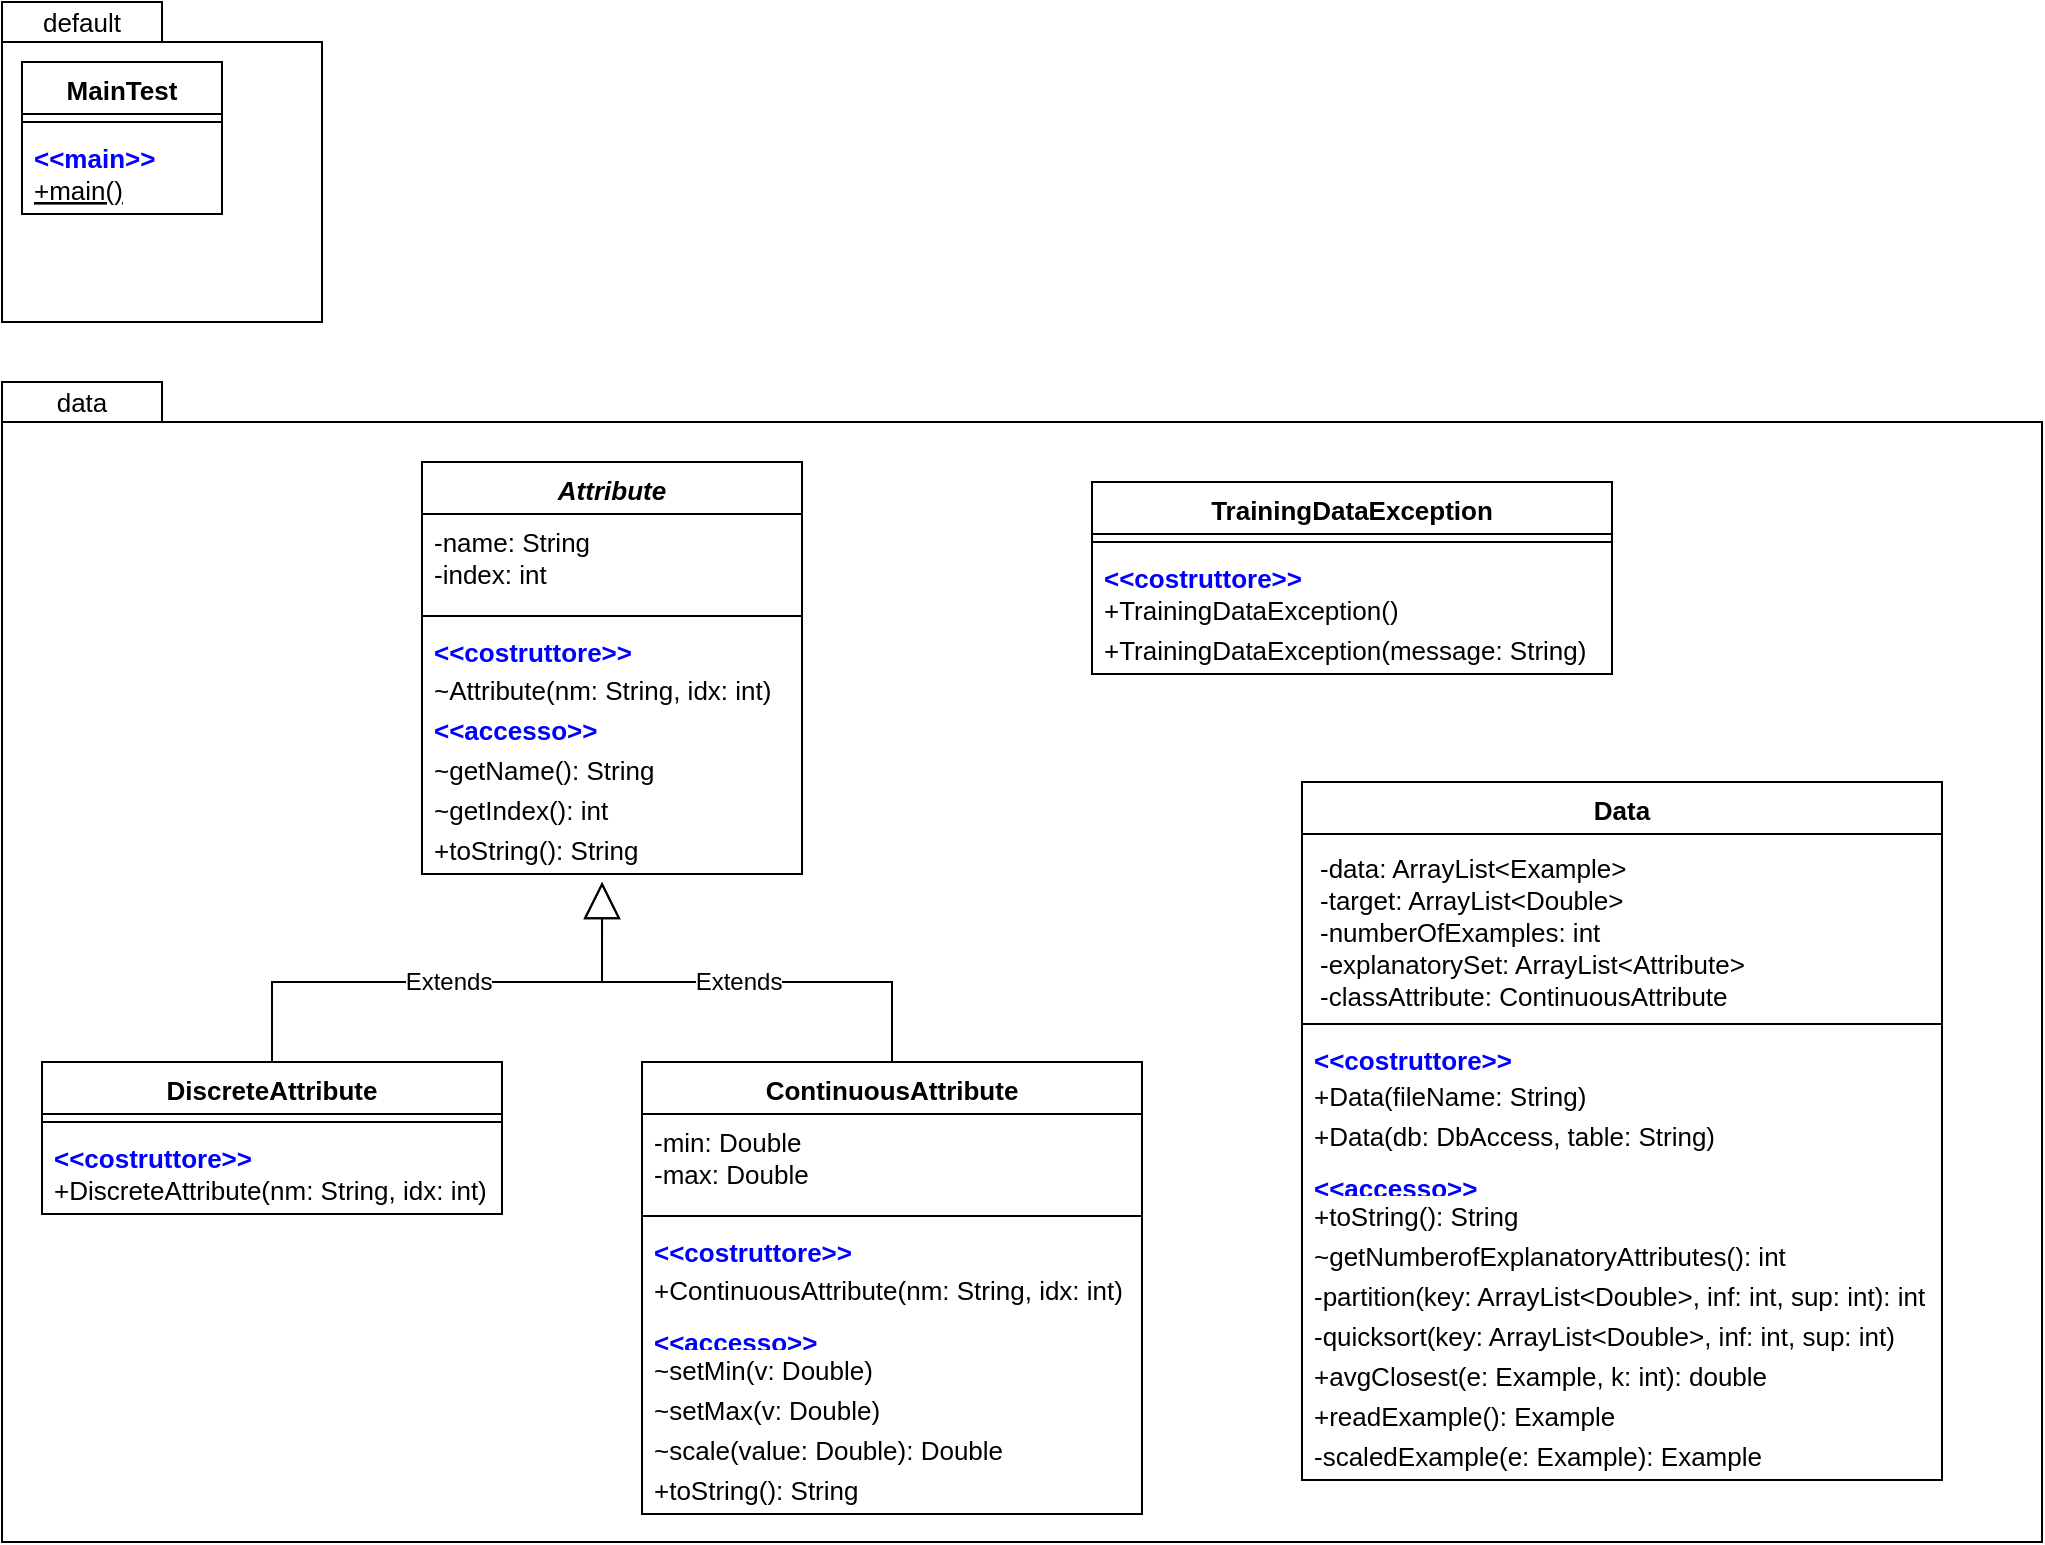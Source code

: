 <mxfile compressed="true" version="18.1.3" type="device" pages="4"><diagram id="C5RBs43oDa-KdzZeNtuy" name="Page-1"><mxGraphModel dx="1038" dy="641" grid="1" gridSize="10" guides="1" tooltips="1" connect="1" arrows="1" fold="1" page="1" pageScale="1" pageWidth="1169" pageHeight="827" math="0" shadow="0"><root><mxCell id="WIyWlLk6GJQsqaUBKTNV-0"/><mxCell id="WIyWlLk6GJQsqaUBKTNV-1" parent="WIyWlLk6GJQsqaUBKTNV-0"/><mxCell id="wZMRQJSDxw2p1y_nmYEe-0" value="" style="shape=folder;fontStyle=1;spacingTop=10;tabWidth=80;tabHeight=20;tabPosition=left;html=1;" parent="WIyWlLk6GJQsqaUBKTNV-1" vertex="1"><mxGeometry x="40" y="40" width="160" height="160" as="geometry"/></mxCell><mxCell id="wZMRQJSDxw2p1y_nmYEe-1" value="&lt;font style=&quot;font-size: 13px;&quot;&gt;default&lt;/font&gt;" style="text;html=1;strokeColor=none;fillColor=none;align=center;verticalAlign=middle;whiteSpace=wrap;rounded=0;" parent="WIyWlLk6GJQsqaUBKTNV-1" vertex="1"><mxGeometry x="50" y="40" width="60" height="20" as="geometry"/></mxCell><mxCell id="wZMRQJSDxw2p1y_nmYEe-6" value="" style="shape=folder;fontStyle=1;spacingTop=10;tabWidth=80;tabHeight=20;tabPosition=left;html=1;fontFamily=Helvetica;fontSize=13;" parent="WIyWlLk6GJQsqaUBKTNV-1" vertex="1"><mxGeometry x="40" y="230" width="1020" height="580" as="geometry"/></mxCell><mxCell id="wZMRQJSDxw2p1y_nmYEe-7" value="data" style="text;html=1;strokeColor=none;fillColor=none;align=center;verticalAlign=middle;whiteSpace=wrap;rounded=0;fontFamily=Helvetica;fontSize=13;" parent="WIyWlLk6GJQsqaUBKTNV-1" vertex="1"><mxGeometry x="50" y="230" width="60" height="20" as="geometry"/></mxCell><mxCell id="wZMRQJSDxw2p1y_nmYEe-13" value="MainTest" style="swimlane;fontStyle=1;align=center;verticalAlign=top;childLayout=stackLayout;horizontal=1;startSize=26;horizontalStack=0;resizeParent=1;resizeParentMax=0;resizeLast=0;collapsible=1;marginBottom=0;fontFamily=Helvetica;fontSize=13;fontColor=#000000;" parent="WIyWlLk6GJQsqaUBKTNV-1" vertex="1"><mxGeometry x="50" y="70" width="100" height="76" as="geometry"/></mxCell><mxCell id="wZMRQJSDxw2p1y_nmYEe-15" value="" style="line;strokeWidth=1;fillColor=none;align=left;verticalAlign=middle;spacingTop=-1;spacingLeft=3;spacingRight=3;rotatable=0;labelPosition=right;points=[];portConstraint=eastwest;fontFamily=Helvetica;fontSize=13;fontColor=#0000FF;" parent="wZMRQJSDxw2p1y_nmYEe-13" vertex="1"><mxGeometry y="26" width="100" height="8" as="geometry"/></mxCell><mxCell id="wZMRQJSDxw2p1y_nmYEe-16" value="&lt;&lt;main&gt;&gt;" style="text;strokeColor=none;fillColor=none;align=left;verticalAlign=top;spacingLeft=4;spacingRight=4;overflow=hidden;rotatable=0;points=[[0,0.5],[1,0.5]];portConstraint=eastwest;fontFamily=Helvetica;fontSize=13;fontColor=#0000FF;fontStyle=1" parent="wZMRQJSDxw2p1y_nmYEe-13" vertex="1"><mxGeometry y="34" width="100" height="16" as="geometry"/></mxCell><mxCell id="wZMRQJSDxw2p1y_nmYEe-17" value="+main()" style="text;strokeColor=none;fillColor=none;align=left;verticalAlign=top;spacingLeft=4;spacingRight=4;overflow=hidden;rotatable=0;points=[[0,0.5],[1,0.5]];portConstraint=eastwest;fontFamily=Helvetica;fontSize=13;fontColor=#000000;fontStyle=4" parent="wZMRQJSDxw2p1y_nmYEe-13" vertex="1"><mxGeometry y="50" width="100" height="26" as="geometry"/></mxCell><mxCell id="wZMRQJSDxw2p1y_nmYEe-24" value="Attribute" style="swimlane;fontStyle=3;align=center;verticalAlign=top;childLayout=stackLayout;horizontal=1;startSize=26;horizontalStack=0;resizeParent=1;resizeParentMax=0;resizeLast=0;collapsible=1;marginBottom=0;fontFamily=Helvetica;fontSize=13;fontColor=#000000;" parent="WIyWlLk6GJQsqaUBKTNV-1" vertex="1"><mxGeometry x="250" y="270" width="190" height="206" as="geometry"/></mxCell><mxCell id="wZMRQJSDxw2p1y_nmYEe-25" value="-name: String&#10;-index: int" style="text;strokeColor=none;fillColor=none;align=left;verticalAlign=top;spacingLeft=4;spacingRight=4;overflow=hidden;rotatable=0;points=[[0,0.5],[1,0.5]];portConstraint=eastwest;fontFamily=Helvetica;fontSize=13;fontColor=#000000;" parent="wZMRQJSDxw2p1y_nmYEe-24" vertex="1"><mxGeometry y="26" width="190" height="47" as="geometry"/></mxCell><mxCell id="wZMRQJSDxw2p1y_nmYEe-26" value="" style="line;strokeWidth=1;fillColor=none;align=left;verticalAlign=middle;spacingTop=-1;spacingLeft=3;spacingRight=3;rotatable=0;labelPosition=right;points=[];portConstraint=eastwest;fontFamily=Helvetica;fontSize=13;fontColor=#000000;" parent="wZMRQJSDxw2p1y_nmYEe-24" vertex="1"><mxGeometry y="73" width="190" height="8" as="geometry"/></mxCell><mxCell id="wZMRQJSDxw2p1y_nmYEe-27" value="&lt;&lt;costruttore&gt;&gt;" style="text;strokeColor=none;fillColor=none;align=left;verticalAlign=top;spacingLeft=4;spacingRight=4;overflow=hidden;rotatable=0;points=[[0,0.5],[1,0.5]];portConstraint=eastwest;fontFamily=Helvetica;fontSize=13;fontColor=#0000FF;labelBackgroundColor=none;fontStyle=1" parent="wZMRQJSDxw2p1y_nmYEe-24" vertex="1"><mxGeometry y="81" width="190" height="19" as="geometry"/></mxCell><mxCell id="wZMRQJSDxw2p1y_nmYEe-28" value="~Attribute(nm: String, idx: int)" style="text;strokeColor=none;fillColor=none;align=left;verticalAlign=top;spacingLeft=4;spacingRight=4;overflow=hidden;rotatable=0;points=[[0,0.5],[1,0.5]];portConstraint=eastwest;fontFamily=Helvetica;fontSize=13;fontColor=#000000;" parent="wZMRQJSDxw2p1y_nmYEe-24" vertex="1"><mxGeometry y="100" width="190" height="20" as="geometry"/></mxCell><mxCell id="wZMRQJSDxw2p1y_nmYEe-29" value="&lt;&lt;accesso&gt;&gt;" style="text;strokeColor=none;fillColor=none;align=left;verticalAlign=top;spacingLeft=4;spacingRight=4;overflow=hidden;rotatable=0;points=[[0,0.5],[1,0.5]];portConstraint=eastwest;fontFamily=Helvetica;fontSize=13;fontColor=#0000FF;fontStyle=1" parent="wZMRQJSDxw2p1y_nmYEe-24" vertex="1"><mxGeometry y="120" width="190" height="20" as="geometry"/></mxCell><mxCell id="wZMRQJSDxw2p1y_nmYEe-30" value="~getName(): String" style="text;strokeColor=none;fillColor=none;align=left;verticalAlign=top;spacingLeft=4;spacingRight=4;overflow=hidden;rotatable=0;points=[[0,0.5],[1,0.5]];portConstraint=eastwest;fontFamily=Helvetica;fontSize=13;fontColor=#000000;" parent="wZMRQJSDxw2p1y_nmYEe-24" vertex="1"><mxGeometry y="140" width="190" height="20" as="geometry"/></mxCell><mxCell id="wZMRQJSDxw2p1y_nmYEe-31" value="~getIndex(): int    " style="text;strokeColor=none;fillColor=none;align=left;verticalAlign=top;spacingLeft=4;spacingRight=4;overflow=hidden;rotatable=0;points=[[0,0.5],[1,0.5]];portConstraint=eastwest;fontFamily=Helvetica;fontSize=13;fontColor=#000000;" parent="wZMRQJSDxw2p1y_nmYEe-24" vertex="1"><mxGeometry y="160" width="190" height="20" as="geometry"/></mxCell><mxCell id="wZMRQJSDxw2p1y_nmYEe-32" value="+toString(): String" style="text;strokeColor=none;fillColor=none;align=left;verticalAlign=top;spacingLeft=4;spacingRight=4;overflow=hidden;rotatable=0;points=[[0,0.5],[1,0.5]];portConstraint=eastwest;fontFamily=Helvetica;fontSize=13;fontColor=#000000;" parent="wZMRQJSDxw2p1y_nmYEe-24" vertex="1"><mxGeometry y="180" width="190" height="26" as="geometry"/></mxCell><mxCell id="wZMRQJSDxw2p1y_nmYEe-34" value="DiscreteAttribute" style="swimlane;fontStyle=1;align=center;verticalAlign=top;childLayout=stackLayout;horizontal=1;startSize=26;horizontalStack=0;resizeParent=1;resizeParentMax=0;resizeLast=0;collapsible=1;marginBottom=0;labelBackgroundColor=none;fontFamily=Helvetica;fontSize=13;fontColor=#000000;" parent="WIyWlLk6GJQsqaUBKTNV-1" vertex="1"><mxGeometry x="60" y="570" width="230" height="76" as="geometry"/></mxCell><mxCell id="wZMRQJSDxw2p1y_nmYEe-36" value="" style="line;strokeWidth=1;fillColor=none;align=left;verticalAlign=middle;spacingTop=-1;spacingLeft=3;spacingRight=3;rotatable=0;labelPosition=right;points=[];portConstraint=eastwest;labelBackgroundColor=none;fontFamily=Helvetica;fontSize=13;fontColor=#0000FF;" parent="wZMRQJSDxw2p1y_nmYEe-34" vertex="1"><mxGeometry y="26" width="230" height="8" as="geometry"/></mxCell><mxCell id="wZMRQJSDxw2p1y_nmYEe-37" value="&lt;&lt;costruttore&gt;&gt;" style="text;strokeColor=none;fillColor=none;align=left;verticalAlign=top;spacingLeft=4;spacingRight=4;overflow=hidden;rotatable=0;points=[[0,0.5],[1,0.5]];portConstraint=eastwest;labelBackgroundColor=none;fontFamily=Helvetica;fontSize=13;fontColor=#0000FF;fontStyle=1" parent="wZMRQJSDxw2p1y_nmYEe-34" vertex="1"><mxGeometry y="34" width="230" height="16" as="geometry"/></mxCell><mxCell id="wZMRQJSDxw2p1y_nmYEe-44" value="+DiscreteAttribute(nm: String, idx: int)" style="text;strokeColor=none;fillColor=none;align=left;verticalAlign=top;spacingLeft=4;spacingRight=4;overflow=hidden;rotatable=0;points=[[0,0.5],[1,0.5]];portConstraint=eastwest;labelBackgroundColor=none;fontFamily=Helvetica;fontSize=13;fontColor=#000000;fontStyle=0" parent="wZMRQJSDxw2p1y_nmYEe-34" vertex="1"><mxGeometry y="50" width="230" height="26" as="geometry"/></mxCell><mxCell id="wZMRQJSDxw2p1y_nmYEe-50" value="ContinuousAttribute" style="swimlane;fontStyle=1;align=center;verticalAlign=top;childLayout=stackLayout;horizontal=1;startSize=26;horizontalStack=0;resizeParent=1;resizeParentMax=0;resizeLast=0;collapsible=1;marginBottom=0;labelBackgroundColor=none;fontFamily=Helvetica;fontSize=13;fontColor=#000000;" parent="WIyWlLk6GJQsqaUBKTNV-1" vertex="1"><mxGeometry x="360" y="570" width="250" height="226" as="geometry"/></mxCell><mxCell id="wZMRQJSDxw2p1y_nmYEe-51" value="-min: Double&#10;-max: Double" style="text;strokeColor=none;fillColor=none;align=left;verticalAlign=top;spacingLeft=4;spacingRight=4;overflow=hidden;rotatable=0;points=[[0,0.5],[1,0.5]];portConstraint=eastwest;labelBackgroundColor=none;fontFamily=Helvetica;fontSize=13;fontColor=#000000;" parent="wZMRQJSDxw2p1y_nmYEe-50" vertex="1"><mxGeometry y="26" width="250" height="47" as="geometry"/></mxCell><mxCell id="wZMRQJSDxw2p1y_nmYEe-52" value="" style="line;strokeWidth=1;fillColor=none;align=left;verticalAlign=middle;spacingTop=-1;spacingLeft=3;spacingRight=3;rotatable=0;labelPosition=right;points=[];portConstraint=eastwest;labelBackgroundColor=none;fontFamily=Helvetica;fontSize=13;fontColor=#000000;" parent="wZMRQJSDxw2p1y_nmYEe-50" vertex="1"><mxGeometry y="73" width="250" height="8" as="geometry"/></mxCell><mxCell id="wZMRQJSDxw2p1y_nmYEe-53" value="&lt;&lt;costruttore&gt;&gt;" style="text;strokeColor=none;fillColor=none;align=left;verticalAlign=top;spacingLeft=4;spacingRight=4;overflow=hidden;rotatable=0;points=[[0,0.5],[1,0.5]];portConstraint=eastwest;labelBackgroundColor=none;fontFamily=Helvetica;fontSize=13;fontColor=#0000FF;fontStyle=1" parent="wZMRQJSDxw2p1y_nmYEe-50" vertex="1"><mxGeometry y="81" width="250" height="19" as="geometry"/></mxCell><mxCell id="wZMRQJSDxw2p1y_nmYEe-54" value="+ContinuousAttribute(nm: String, idx: int)" style="text;strokeColor=none;fillColor=none;align=left;verticalAlign=top;spacingLeft=4;spacingRight=4;overflow=hidden;rotatable=0;points=[[0,0.5],[1,0.5]];portConstraint=eastwest;labelBackgroundColor=none;fontFamily=Helvetica;fontSize=13;fontColor=#000000;" parent="wZMRQJSDxw2p1y_nmYEe-50" vertex="1"><mxGeometry y="100" width="250" height="26" as="geometry"/></mxCell><mxCell id="wZMRQJSDxw2p1y_nmYEe-55" value="&lt;&lt;accesso&gt;&gt;" style="text;strokeColor=none;fillColor=none;align=left;verticalAlign=top;spacingLeft=4;spacingRight=4;overflow=hidden;rotatable=0;points=[[0,0.5],[1,0.5]];portConstraint=eastwest;labelBackgroundColor=none;fontFamily=Helvetica;fontSize=13;fontColor=#0000FF;fontStyle=1" parent="wZMRQJSDxw2p1y_nmYEe-50" vertex="1"><mxGeometry y="126" width="250" height="14" as="geometry"/></mxCell><mxCell id="wZMRQJSDxw2p1y_nmYEe-56" value="~setMin(v: Double)" style="text;strokeColor=none;fillColor=none;align=left;verticalAlign=top;spacingLeft=4;spacingRight=4;overflow=hidden;rotatable=0;points=[[0,0.5],[1,0.5]];portConstraint=eastwest;labelBackgroundColor=none;fontFamily=Helvetica;fontSize=13;fontColor=#000000;" parent="wZMRQJSDxw2p1y_nmYEe-50" vertex="1"><mxGeometry y="140" width="250" height="20" as="geometry"/></mxCell><mxCell id="wZMRQJSDxw2p1y_nmYEe-57" value="~setMax(v: Double)" style="text;strokeColor=none;fillColor=none;align=left;verticalAlign=top;spacingLeft=4;spacingRight=4;overflow=hidden;rotatable=0;points=[[0,0.5],[1,0.5]];portConstraint=eastwest;labelBackgroundColor=none;fontFamily=Helvetica;fontSize=13;fontColor=#000000;" parent="wZMRQJSDxw2p1y_nmYEe-50" vertex="1"><mxGeometry y="160" width="250" height="20" as="geometry"/></mxCell><mxCell id="wZMRQJSDxw2p1y_nmYEe-58" value="~scale(value: Double): Double" style="text;strokeColor=none;fillColor=none;align=left;verticalAlign=top;spacingLeft=4;spacingRight=4;overflow=hidden;rotatable=0;points=[[0,0.5],[1,0.5]];portConstraint=eastwest;labelBackgroundColor=none;fontFamily=Helvetica;fontSize=13;fontColor=#000000;" parent="wZMRQJSDxw2p1y_nmYEe-50" vertex="1"><mxGeometry y="180" width="250" height="20" as="geometry"/></mxCell><mxCell id="wZMRQJSDxw2p1y_nmYEe-59" value="+toString(): String" style="text;strokeColor=none;fillColor=none;align=left;verticalAlign=top;spacingLeft=4;spacingRight=4;overflow=hidden;rotatable=0;points=[[0,0.5],[1,0.5]];portConstraint=eastwest;labelBackgroundColor=none;fontFamily=Helvetica;fontSize=13;fontColor=#000000;" parent="wZMRQJSDxw2p1y_nmYEe-50" vertex="1"><mxGeometry y="200" width="250" height="26" as="geometry"/></mxCell><mxCell id="wZMRQJSDxw2p1y_nmYEe-61" value="TrainingDataException" style="swimlane;fontStyle=1;align=center;verticalAlign=top;childLayout=stackLayout;horizontal=1;startSize=26;horizontalStack=0;resizeParent=1;resizeParentMax=0;resizeLast=0;collapsible=1;marginBottom=0;labelBackgroundColor=none;fontFamily=Helvetica;fontSize=13;fontColor=#000000;" parent="WIyWlLk6GJQsqaUBKTNV-1" vertex="1"><mxGeometry x="585" y="280" width="260" height="96" as="geometry"/></mxCell><mxCell id="wZMRQJSDxw2p1y_nmYEe-63" value="" style="line;strokeWidth=1;fillColor=none;align=left;verticalAlign=middle;spacingTop=-1;spacingLeft=3;spacingRight=3;rotatable=0;labelPosition=right;points=[];portConstraint=eastwest;labelBackgroundColor=none;fontFamily=Helvetica;fontSize=13;fontColor=#000000;" parent="wZMRQJSDxw2p1y_nmYEe-61" vertex="1"><mxGeometry y="26" width="260" height="8" as="geometry"/></mxCell><mxCell id="wZMRQJSDxw2p1y_nmYEe-64" value="&lt;&lt;costruttore&gt;&gt;" style="text;strokeColor=none;fillColor=none;align=left;verticalAlign=top;spacingLeft=4;spacingRight=4;overflow=hidden;rotatable=0;points=[[0,0.5],[1,0.5]];portConstraint=eastwest;labelBackgroundColor=none;fontFamily=Helvetica;fontSize=13;fontColor=#0000FF;fontStyle=1" parent="wZMRQJSDxw2p1y_nmYEe-61" vertex="1"><mxGeometry y="34" width="260" height="16" as="geometry"/></mxCell><mxCell id="wZMRQJSDxw2p1y_nmYEe-65" value="+TrainingDataException()" style="text;strokeColor=none;fillColor=none;align=left;verticalAlign=top;spacingLeft=4;spacingRight=4;overflow=hidden;rotatable=0;points=[[0,0.5],[1,0.5]];portConstraint=eastwest;labelBackgroundColor=none;fontFamily=Helvetica;fontSize=13;fontColor=#000000;fontStyle=0" parent="wZMRQJSDxw2p1y_nmYEe-61" vertex="1"><mxGeometry y="50" width="260" height="20" as="geometry"/></mxCell><mxCell id="wZMRQJSDxw2p1y_nmYEe-66" value="+TrainingDataException(message: String)" style="text;strokeColor=none;fillColor=none;align=left;verticalAlign=top;spacingLeft=4;spacingRight=4;overflow=hidden;rotatable=0;points=[[0,0.5],[1,0.5]];portConstraint=eastwest;labelBackgroundColor=none;fontFamily=Helvetica;fontSize=13;fontColor=#000000;fontStyle=0" parent="wZMRQJSDxw2p1y_nmYEe-61" vertex="1"><mxGeometry y="70" width="260" height="26" as="geometry"/></mxCell><mxCell id="wZMRQJSDxw2p1y_nmYEe-67" value="Data" style="swimlane;fontStyle=1;align=center;verticalAlign=top;childLayout=stackLayout;horizontal=1;startSize=26;horizontalStack=0;resizeParent=1;resizeParentMax=0;resizeLast=0;collapsible=1;marginBottom=0;labelBackgroundColor=none;fontFamily=Helvetica;fontSize=13;fontColor=#000000;" parent="WIyWlLk6GJQsqaUBKTNV-1" vertex="1"><mxGeometry x="690" y="430" width="320" height="349" as="geometry"/></mxCell><mxCell id="wZMRQJSDxw2p1y_nmYEe-68" value="-data: ArrayList&lt;Example&gt;&#10;-target: ArrayList&lt;Double&gt;&#10;-numberOfExamples: int&#10;-explanatorySet: ArrayList&lt;Attribute&gt;&#10;-classAttribute: ContinuousAttribute" style="text;strokeColor=none;fillColor=none;align=left;verticalAlign=top;spacingLeft=4;spacingRight=4;overflow=hidden;rotatable=0;points=[[0,0.5],[1,0.5]];portConstraint=eastwest;labelBackgroundColor=none;fontFamily=Helvetica;fontSize=13;fontColor=#000000;spacing=5;spacingTop=0;" parent="wZMRQJSDxw2p1y_nmYEe-67" vertex="1"><mxGeometry y="26" width="320" height="91" as="geometry"/></mxCell><mxCell id="wZMRQJSDxw2p1y_nmYEe-69" value="" style="line;strokeWidth=1;fillColor=none;align=left;verticalAlign=middle;spacingTop=-1;spacingLeft=3;spacingRight=3;rotatable=0;labelPosition=right;points=[];portConstraint=eastwest;labelBackgroundColor=none;fontFamily=Helvetica;fontSize=13;fontColor=#000000;" parent="wZMRQJSDxw2p1y_nmYEe-67" vertex="1"><mxGeometry y="117" width="320" height="8" as="geometry"/></mxCell><mxCell id="wZMRQJSDxw2p1y_nmYEe-70" value="&lt;&lt;costruttore&gt;&gt;" style="text;strokeColor=none;fillColor=none;align=left;verticalAlign=top;spacingLeft=4;spacingRight=4;overflow=hidden;rotatable=0;points=[[0,0.5],[1,0.5]];portConstraint=eastwest;labelBackgroundColor=none;fontFamily=Helvetica;fontSize=13;fontColor=#0000FF;fontStyle=1" parent="wZMRQJSDxw2p1y_nmYEe-67" vertex="1"><mxGeometry y="125" width="320" height="18" as="geometry"/></mxCell><mxCell id="wZMRQJSDxw2p1y_nmYEe-71" value="+Data(fileName: String)" style="text;strokeColor=none;fillColor=none;align=left;verticalAlign=top;spacingLeft=4;spacingRight=4;overflow=hidden;rotatable=0;points=[[0,0.5],[1,0.5]];portConstraint=eastwest;labelBackgroundColor=none;fontFamily=Helvetica;fontSize=13;fontColor=#000000;" parent="wZMRQJSDxw2p1y_nmYEe-67" vertex="1"><mxGeometry y="143" width="320" height="20" as="geometry"/></mxCell><mxCell id="wZMRQJSDxw2p1y_nmYEe-72" value="+Data(db: DbAccess, table: String)" style="text;strokeColor=none;fillColor=none;align=left;verticalAlign=top;spacingLeft=4;spacingRight=4;overflow=hidden;rotatable=0;points=[[0,0.5],[1,0.5]];portConstraint=eastwest;labelBackgroundColor=none;fontFamily=Helvetica;fontSize=13;fontColor=#000000;" parent="wZMRQJSDxw2p1y_nmYEe-67" vertex="1"><mxGeometry y="163" width="320" height="26" as="geometry"/></mxCell><mxCell id="wZMRQJSDxw2p1y_nmYEe-73" value="&lt;&lt;accesso&gt;&gt;" style="text;strokeColor=none;fillColor=none;align=left;verticalAlign=top;spacingLeft=4;spacingRight=4;overflow=hidden;rotatable=0;points=[[0,0.5],[1,0.5]];portConstraint=eastwest;labelBackgroundColor=none;fontFamily=Helvetica;fontSize=13;fontColor=#0000FF;fontStyle=1" parent="wZMRQJSDxw2p1y_nmYEe-67" vertex="1"><mxGeometry y="189" width="320" height="14" as="geometry"/></mxCell><mxCell id="wZMRQJSDxw2p1y_nmYEe-74" value="+toString(): String" style="text;strokeColor=none;fillColor=none;align=left;verticalAlign=top;spacingLeft=4;spacingRight=4;overflow=hidden;rotatable=0;points=[[0,0.5],[1,0.5]];portConstraint=eastwest;labelBackgroundColor=none;fontFamily=Helvetica;fontSize=13;fontColor=#000000;" parent="wZMRQJSDxw2p1y_nmYEe-67" vertex="1"><mxGeometry y="203" width="320" height="20" as="geometry"/></mxCell><mxCell id="wZMRQJSDxw2p1y_nmYEe-75" value="~getNumberofExplanatoryAttributes(): int" style="text;strokeColor=none;fillColor=none;align=left;verticalAlign=top;spacingLeft=4;spacingRight=4;overflow=hidden;rotatable=0;points=[[0,0.5],[1,0.5]];portConstraint=eastwest;labelBackgroundColor=none;fontFamily=Helvetica;fontSize=13;fontColor=#000000;" parent="wZMRQJSDxw2p1y_nmYEe-67" vertex="1"><mxGeometry y="223" width="320" height="20" as="geometry"/></mxCell><mxCell id="wZMRQJSDxw2p1y_nmYEe-76" value="-partition(key: ArrayList&lt;Double&gt;, inf: int, sup: int): int" style="text;strokeColor=none;fillColor=none;align=left;verticalAlign=top;spacingLeft=4;spacingRight=4;overflow=hidden;rotatable=0;points=[[0,0.5],[1,0.5]];portConstraint=eastwest;labelBackgroundColor=none;fontFamily=Helvetica;fontSize=13;fontColor=#000000;" parent="wZMRQJSDxw2p1y_nmYEe-67" vertex="1"><mxGeometry y="243" width="320" height="20" as="geometry"/></mxCell><mxCell id="wZMRQJSDxw2p1y_nmYEe-77" value="-quicksort(key: ArrayList&lt;Double&gt;, inf: int, sup: int)" style="text;strokeColor=none;fillColor=none;align=left;verticalAlign=top;spacingLeft=4;spacingRight=4;overflow=hidden;rotatable=0;points=[[0,0.5],[1,0.5]];portConstraint=eastwest;labelBackgroundColor=none;fontFamily=Helvetica;fontSize=13;fontColor=#000000;" parent="wZMRQJSDxw2p1y_nmYEe-67" vertex="1"><mxGeometry y="263" width="320" height="20" as="geometry"/></mxCell><mxCell id="wZMRQJSDxw2p1y_nmYEe-78" value="+avgClosest(e: Example, k: int): double" style="text;strokeColor=none;fillColor=none;align=left;verticalAlign=top;spacingLeft=4;spacingRight=4;overflow=hidden;rotatable=0;points=[[0,0.5],[1,0.5]];portConstraint=eastwest;labelBackgroundColor=none;fontFamily=Helvetica;fontSize=13;fontColor=#000000;" parent="wZMRQJSDxw2p1y_nmYEe-67" vertex="1"><mxGeometry y="283" width="320" height="20" as="geometry"/></mxCell><mxCell id="wZMRQJSDxw2p1y_nmYEe-79" value="+readExample(): Example" style="text;strokeColor=none;fillColor=none;align=left;verticalAlign=top;spacingLeft=4;spacingRight=4;overflow=hidden;rotatable=0;points=[[0,0.5],[1,0.5]];portConstraint=eastwest;labelBackgroundColor=none;fontFamily=Helvetica;fontSize=13;fontColor=#000000;" parent="wZMRQJSDxw2p1y_nmYEe-67" vertex="1"><mxGeometry y="303" width="320" height="20" as="geometry"/></mxCell><mxCell id="wZMRQJSDxw2p1y_nmYEe-80" value="-scaledExample(e: Example): Example" style="text;strokeColor=none;fillColor=none;align=left;verticalAlign=top;spacingLeft=4;spacingRight=4;overflow=hidden;rotatable=0;points=[[0,0.5],[1,0.5]];portConstraint=eastwest;labelBackgroundColor=none;fontFamily=Helvetica;fontSize=13;fontColor=#000000;" parent="wZMRQJSDxw2p1y_nmYEe-67" vertex="1"><mxGeometry y="323" width="320" height="26" as="geometry"/></mxCell><mxCell id="wZMRQJSDxw2p1y_nmYEe-82" value="Extends" style="endArrow=block;endSize=16;endFill=0;html=1;rounded=0;fontFamily=Helvetica;fontSize=12;fontColor=#000000;entryX=0.474;entryY=1.154;entryDx=0;entryDy=0;entryPerimeter=0;exitX=0.5;exitY=0;exitDx=0;exitDy=0;" parent="WIyWlLk6GJQsqaUBKTNV-1" source="wZMRQJSDxw2p1y_nmYEe-34" target="wZMRQJSDxw2p1y_nmYEe-32" edge="1"><mxGeometry width="160" relative="1" as="geometry"><mxPoint x="500" y="460" as="sourcePoint"/><mxPoint x="660" y="460" as="targetPoint"/><Array as="points"><mxPoint x="175" y="530"/><mxPoint x="340" y="530"/></Array></mxGeometry></mxCell><mxCell id="wZMRQJSDxw2p1y_nmYEe-83" value="Extends" style="endArrow=block;endSize=16;endFill=0;html=1;rounded=0;fontFamily=Helvetica;fontSize=12;fontColor=#000000;exitX=0.5;exitY=0;exitDx=0;exitDy=0;" parent="WIyWlLk6GJQsqaUBKTNV-1" source="wZMRQJSDxw2p1y_nmYEe-50" edge="1"><mxGeometry width="160" relative="1" as="geometry"><mxPoint x="185" y="580" as="sourcePoint"/><mxPoint x="340" y="480" as="targetPoint"/><Array as="points"><mxPoint x="485" y="530"/><mxPoint x="340" y="530"/></Array></mxGeometry></mxCell></root></mxGraphModel></diagram><diagram id="fyjz-6CzDhTmG3ekqebQ" name="Pagina-2"><mxGraphModel dx="1038" dy="641" grid="1" gridSize="10" guides="1" tooltips="1" connect="1" arrows="1" fold="1" page="1" pageScale="1" pageWidth="1169" pageHeight="827" math="0" shadow="0"><root><mxCell id="0"/><mxCell id="1" parent="0"/><mxCell id="Mq-mTfCIBjhMoGl26XBs-1" value="" style="shape=folder;fontStyle=1;spacingTop=10;tabWidth=80;tabHeight=20;tabPosition=left;html=1;" parent="1" vertex="1"><mxGeometry x="25" y="40" width="1120" height="580" as="geometry"/></mxCell><mxCell id="Mq-mTfCIBjhMoGl26XBs-2" value="database" style="text;html=1;strokeColor=none;fillColor=none;align=center;verticalAlign=middle;whiteSpace=wrap;rounded=0;" parent="1" vertex="1"><mxGeometry x="30" y="40" width="70" height="20" as="geometry"/></mxCell><mxCell id="Mq-mTfCIBjhMoGl26XBs-3" value="Column" style="swimlane;fontStyle=1;align=center;verticalAlign=top;childLayout=stackLayout;horizontal=1;startSize=26;horizontalStack=0;resizeParent=1;resizeParentMax=0;resizeLast=0;collapsible=1;marginBottom=0;" parent="1" vertex="1"><mxGeometry x="60" y="80" width="220" height="196" as="geometry"/></mxCell><mxCell id="Mq-mTfCIBjhMoGl26XBs-4" value="-name: String&#10;-type: String" style="text;strokeColor=none;fillColor=none;align=left;verticalAlign=top;spacingLeft=4;spacingRight=4;overflow=hidden;rotatable=0;points=[[0,0.5],[1,0.5]];portConstraint=eastwest;fontSize=13;" parent="Mq-mTfCIBjhMoGl26XBs-3" vertex="1"><mxGeometry y="26" width="220" height="41" as="geometry"/></mxCell><mxCell id="Mq-mTfCIBjhMoGl26XBs-5" value="" style="line;strokeWidth=1;fillColor=none;align=left;verticalAlign=middle;spacingTop=-1;spacingLeft=3;spacingRight=3;rotatable=0;labelPosition=right;points=[];portConstraint=eastwest;" parent="Mq-mTfCIBjhMoGl26XBs-3" vertex="1"><mxGeometry y="67" width="220" height="8" as="geometry"/></mxCell><mxCell id="Mq-mTfCIBjhMoGl26XBs-6" value="&lt;&lt;costruttore&gt;&gt;" style="text;strokeColor=none;fillColor=none;align=left;verticalAlign=top;spacingLeft=4;spacingRight=4;overflow=hidden;rotatable=0;points=[[0,0.5],[1,0.5]];portConstraint=eastwest;fontSize=13;fontStyle=1;fontColor=#0000FF;" parent="Mq-mTfCIBjhMoGl26XBs-3" vertex="1"><mxGeometry y="75" width="220" height="15" as="geometry"/></mxCell><mxCell id="iMcQ8esN8E71htymazOm-1" value="~Column(name: String, type: String)" style="text;strokeColor=none;fillColor=none;align=left;verticalAlign=top;spacingLeft=4;spacingRight=4;overflow=hidden;rotatable=0;points=[[0,0.5],[1,0.5]];portConstraint=eastwest;fontSize=13;" parent="Mq-mTfCIBjhMoGl26XBs-3" vertex="1"><mxGeometry y="90" width="220" height="20" as="geometry"/></mxCell><mxCell id="iMcQ8esN8E71htymazOm-2" value="&lt;&lt;accesso&gt;&gt;" style="text;strokeColor=none;fillColor=none;align=left;verticalAlign=top;spacingLeft=4;spacingRight=4;overflow=hidden;rotatable=0;points=[[0,0.5],[1,0.5]];portConstraint=eastwest;fontSize=13;fontStyle=1;fontColor=#0000FF;" parent="Mq-mTfCIBjhMoGl26XBs-3" vertex="1"><mxGeometry y="110" width="220" height="20" as="geometry"/></mxCell><mxCell id="iMcQ8esN8E71htymazOm-14" value="+getColumnName(): String" style="text;strokeColor=none;fillColor=none;align=left;verticalAlign=top;spacingLeft=4;spacingRight=4;overflow=hidden;rotatable=0;points=[[0,0.5],[1,0.5]];portConstraint=eastwest;fontSize=13;" parent="Mq-mTfCIBjhMoGl26XBs-3" vertex="1"><mxGeometry y="130" width="220" height="20" as="geometry"/></mxCell><mxCell id="iMcQ8esN8E71htymazOm-3" value="+isNumber(): boolean" style="text;strokeColor=none;fillColor=none;align=left;verticalAlign=top;spacingLeft=4;spacingRight=4;overflow=hidden;rotatable=0;points=[[0,0.5],[1,0.5]];portConstraint=eastwest;fontSize=13;" parent="Mq-mTfCIBjhMoGl26XBs-3" vertex="1"><mxGeometry y="150" width="220" height="20" as="geometry"/></mxCell><mxCell id="iMcQ8esN8E71htymazOm-4" value="+toString(): String" style="text;strokeColor=none;fillColor=none;align=left;verticalAlign=top;spacingLeft=4;spacingRight=4;overflow=hidden;rotatable=0;points=[[0,0.5],[1,0.5]];portConstraint=eastwest;fontSize=13;" parent="Mq-mTfCIBjhMoGl26XBs-3" vertex="1"><mxGeometry y="170" width="220" height="26" as="geometry"/></mxCell><mxCell id="iMcQ8esN8E71htymazOm-9" value="DatabaseConnectionException" style="swimlane;fontStyle=1;align=center;verticalAlign=top;childLayout=stackLayout;horizontal=1;startSize=26;horizontalStack=0;resizeParent=1;resizeParentMax=0;resizeLast=0;collapsible=1;marginBottom=0;fontSize=13;fontColor=#000000;" parent="1" vertex="1"><mxGeometry x="450" y="80" width="270" height="76" as="geometry"/></mxCell><mxCell id="iMcQ8esN8E71htymazOm-11" value="" style="line;strokeWidth=1;fillColor=none;align=left;verticalAlign=middle;spacingTop=-1;spacingLeft=3;spacingRight=3;rotatable=0;labelPosition=right;points=[];portConstraint=eastwest;fontSize=13;fontColor=#0000FF;" parent="iMcQ8esN8E71htymazOm-9" vertex="1"><mxGeometry y="26" width="270" height="8" as="geometry"/></mxCell><mxCell id="iMcQ8esN8E71htymazOm-12" value="&lt;&lt;costruttore&gt;&gt;" style="text;strokeColor=none;fillColor=none;align=left;verticalAlign=top;spacingLeft=4;spacingRight=4;overflow=hidden;rotatable=0;points=[[0,0.5],[1,0.5]];portConstraint=eastwest;fontSize=13;fontColor=#0000FF;fontStyle=1" parent="iMcQ8esN8E71htymazOm-9" vertex="1"><mxGeometry y="34" width="270" height="16" as="geometry"/></mxCell><mxCell id="iMcQ8esN8E71htymazOm-13" value="~DatabaseConnectionException(msg: String)" style="text;strokeColor=none;fillColor=none;align=left;verticalAlign=top;spacingLeft=4;spacingRight=4;overflow=hidden;rotatable=0;points=[[0,0.5],[1,0.5]];portConstraint=eastwest;fontSize=13;fontColor=#000000;" parent="iMcQ8esN8E71htymazOm-9" vertex="1"><mxGeometry y="50" width="270" height="26" as="geometry"/></mxCell><mxCell id="iMcQ8esN8E71htymazOm-15" value="InsufficientColumnNumberException" style="swimlane;fontStyle=1;align=center;verticalAlign=top;childLayout=stackLayout;horizontal=1;startSize=26;horizontalStack=0;resizeParent=1;resizeParentMax=0;resizeLast=0;collapsible=1;marginBottom=0;fontSize=13;fontColor=#000000;" parent="1" vertex="1"><mxGeometry x="430" y="180" width="310" height="76" as="geometry"/></mxCell><mxCell id="iMcQ8esN8E71htymazOm-16" value="" style="line;strokeWidth=1;fillColor=none;align=left;verticalAlign=middle;spacingTop=-1;spacingLeft=3;spacingRight=3;rotatable=0;labelPosition=right;points=[];portConstraint=eastwest;fontSize=13;fontColor=#0000FF;" parent="iMcQ8esN8E71htymazOm-15" vertex="1"><mxGeometry y="26" width="310" height="8" as="geometry"/></mxCell><mxCell id="iMcQ8esN8E71htymazOm-17" value="&lt;&lt;costruttore&gt;&gt;" style="text;strokeColor=none;fillColor=none;align=left;verticalAlign=top;spacingLeft=4;spacingRight=4;overflow=hidden;rotatable=0;points=[[0,0.5],[1,0.5]];portConstraint=eastwest;fontSize=13;fontColor=#0000FF;fontStyle=1" parent="iMcQ8esN8E71htymazOm-15" vertex="1"><mxGeometry y="34" width="310" height="16" as="geometry"/></mxCell><mxCell id="iMcQ8esN8E71htymazOm-18" value="+InsufficientColumnNumberException(msg: String)" style="text;strokeColor=none;fillColor=none;align=left;verticalAlign=top;spacingLeft=4;spacingRight=4;overflow=hidden;rotatable=0;points=[[0,0.5],[1,0.5]];portConstraint=eastwest;fontSize=13;fontColor=#000000;" parent="iMcQ8esN8E71htymazOm-15" vertex="1"><mxGeometry y="50" width="310" height="26" as="geometry"/></mxCell><mxCell id="iMcQ8esN8E71htymazOm-19" value="NoValueException" style="swimlane;fontStyle=1;align=center;verticalAlign=top;childLayout=stackLayout;horizontal=1;startSize=26;horizontalStack=0;resizeParent=1;resizeParentMax=0;resizeLast=0;collapsible=1;marginBottom=0;fontSize=13;fontColor=#000000;" parent="1" vertex="1"><mxGeometry x="900" y="80" width="200" height="76" as="geometry"/></mxCell><mxCell id="iMcQ8esN8E71htymazOm-20" value="" style="line;strokeWidth=1;fillColor=none;align=left;verticalAlign=middle;spacingTop=-1;spacingLeft=3;spacingRight=3;rotatable=0;labelPosition=right;points=[];portConstraint=eastwest;fontSize=13;fontColor=#0000FF;" parent="iMcQ8esN8E71htymazOm-19" vertex="1"><mxGeometry y="26" width="200" height="8" as="geometry"/></mxCell><mxCell id="iMcQ8esN8E71htymazOm-21" value="&lt;&lt;costruttore&gt;&gt;" style="text;strokeColor=none;fillColor=none;align=left;verticalAlign=top;spacingLeft=4;spacingRight=4;overflow=hidden;rotatable=0;points=[[0,0.5],[1,0.5]];portConstraint=eastwest;fontSize=13;fontColor=#0000FF;fontStyle=1" parent="iMcQ8esN8E71htymazOm-19" vertex="1"><mxGeometry y="34" width="200" height="16" as="geometry"/></mxCell><mxCell id="iMcQ8esN8E71htymazOm-22" value="+NoValueException(msg: String)" style="text;strokeColor=none;fillColor=none;align=left;verticalAlign=top;spacingLeft=4;spacingRight=4;overflow=hidden;rotatable=0;points=[[0,0.5],[1,0.5]];portConstraint=eastwest;fontSize=13;fontColor=#000000;" parent="iMcQ8esN8E71htymazOm-19" vertex="1"><mxGeometry y="50" width="200" height="26" as="geometry"/></mxCell><mxCell id="iMcQ8esN8E71htymazOm-23" value="QUERY_TYPE" style="swimlane;fontStyle=1;align=center;verticalAlign=top;childLayout=stackLayout;horizontal=1;startSize=26;horizontalStack=0;resizeParent=1;resizeParentMax=0;resizeLast=0;collapsible=1;marginBottom=0;fontSize=13;fontColor=#000000;" parent="1" vertex="1"><mxGeometry x="925" y="180" width="150" height="60" as="geometry"/></mxCell><mxCell id="iMcQ8esN8E71htymazOm-24" value="" style="line;strokeWidth=1;fillColor=none;align=left;verticalAlign=middle;spacingTop=-1;spacingLeft=3;spacingRight=3;rotatable=0;labelPosition=right;points=[];portConstraint=eastwest;fontSize=13;fontColor=#0000FF;" parent="iMcQ8esN8E71htymazOm-23" vertex="1"><mxGeometry y="26" width="150" height="8" as="geometry"/></mxCell><mxCell id="iMcQ8esN8E71htymazOm-26" value="+QUERY_TYPE: enum" style="text;strokeColor=none;fillColor=none;align=left;verticalAlign=top;spacingLeft=4;spacingRight=4;overflow=hidden;rotatable=0;points=[[0,0.5],[1,0.5]];portConstraint=eastwest;fontSize=13;fontColor=#000000;" parent="iMcQ8esN8E71htymazOm-23" vertex="1"><mxGeometry y="34" width="150" height="26" as="geometry"/></mxCell><mxCell id="iMcQ8esN8E71htymazOm-27" value="DbAccess" style="swimlane;fontStyle=1;align=center;verticalAlign=top;childLayout=stackLayout;horizontal=1;startSize=26;horizontalStack=0;resizeParent=1;resizeParentMax=0;resizeLast=0;collapsible=1;marginBottom=0;fontSize=13;fontColor=#000000;" parent="1" vertex="1"><mxGeometry x="60" y="320" width="190" height="250" as="geometry"/></mxCell><mxCell id="iMcQ8esN8E71htymazOm-28" value="-DBMS: String&#10;-SERVER: String&#10;-PORT: int&#10;-DATABASE: String&#10;-USER_ID: String&#10;-PASSWORD: String&#10;-conn: Connection" style="text;strokeColor=none;fillColor=none;align=left;verticalAlign=top;spacingLeft=4;spacingRight=4;overflow=hidden;rotatable=0;points=[[0,0.5],[1,0.5]];portConstraint=eastwest;fontSize=13;fontColor=#000000;" parent="iMcQ8esN8E71htymazOm-27" vertex="1"><mxGeometry y="26" width="190" height="117" as="geometry"/></mxCell><mxCell id="iMcQ8esN8E71htymazOm-29" value="" style="line;strokeWidth=1;fillColor=none;align=left;verticalAlign=middle;spacingTop=-1;spacingLeft=3;spacingRight=3;rotatable=0;labelPosition=right;points=[];portConstraint=eastwest;fontSize=13;fontColor=#0000FF;" parent="iMcQ8esN8E71htymazOm-27" vertex="1"><mxGeometry y="143" width="190" height="8" as="geometry"/></mxCell><mxCell id="iMcQ8esN8E71htymazOm-30" value="&lt;&lt;costruttore&gt;&gt;" style="text;strokeColor=none;fillColor=none;align=left;verticalAlign=top;spacingLeft=4;spacingRight=4;overflow=hidden;rotatable=0;points=[[0,0.5],[1,0.5]];portConstraint=eastwest;fontSize=13;fontColor=#0000FF;fontStyle=1" parent="iMcQ8esN8E71htymazOm-27" vertex="1"><mxGeometry y="151" width="190" height="19" as="geometry"/></mxCell><mxCell id="iMcQ8esN8E71htymazOm-31" value="+DbAccess()" style="text;strokeColor=none;fillColor=none;align=left;verticalAlign=top;spacingLeft=4;spacingRight=4;overflow=hidden;rotatable=0;points=[[0,0.5],[1,0.5]];portConstraint=eastwest;fontSize=13;fontColor=#000000;" parent="iMcQ8esN8E71htymazOm-27" vertex="1"><mxGeometry y="170" width="190" height="20" as="geometry"/></mxCell><mxCell id="iMcQ8esN8E71htymazOm-32" value="&lt;&lt;accesso&gt;&gt;" style="text;strokeColor=none;fillColor=none;align=left;verticalAlign=top;spacingLeft=4;spacingRight=4;overflow=hidden;rotatable=0;points=[[0,0.5],[1,0.5]];portConstraint=eastwest;fontSize=13;fontColor=#0000FF;fontStyle=1" parent="iMcQ8esN8E71htymazOm-27" vertex="1"><mxGeometry y="190" width="190" height="14" as="geometry"/></mxCell><mxCell id="iMcQ8esN8E71htymazOm-33" value="+getConnection(): Connection" style="text;strokeColor=none;fillColor=none;align=left;verticalAlign=top;spacingLeft=4;spacingRight=4;overflow=hidden;rotatable=0;points=[[0,0.5],[1,0.5]];portConstraint=eastwest;fontSize=13;fontColor=#000000;" parent="iMcQ8esN8E71htymazOm-27" vertex="1"><mxGeometry y="204" width="190" height="20" as="geometry"/></mxCell><mxCell id="iMcQ8esN8E71htymazOm-34" value="+closeConnection()" style="text;strokeColor=none;fillColor=none;align=left;verticalAlign=top;spacingLeft=4;spacingRight=4;overflow=hidden;rotatable=0;points=[[0,0.5],[1,0.5]];portConstraint=eastwest;fontSize=13;fontColor=#000000;" parent="iMcQ8esN8E71htymazOm-27" vertex="1"><mxGeometry y="224" width="190" height="26" as="geometry"/></mxCell><mxCell id="iMcQ8esN8E71htymazOm-35" value="TableData" style="swimlane;fontStyle=1;align=center;verticalAlign=top;childLayout=stackLayout;horizontal=1;startSize=26;horizontalStack=0;resizeParent=1;resizeParentMax=0;resizeLast=0;collapsible=1;marginBottom=0;fontSize=13;fontColor=#000000;" parent="1" vertex="1"><mxGeometry x="280" y="320" width="490" height="260" as="geometry"/></mxCell><mxCell id="iMcQ8esN8E71htymazOm-36" value="-db: DbAccess&#10;-table: String&#10;-tSchema: TableSchema&#10;-transSet: List&lt;Example&gt;&#10;-target: List" style="text;strokeColor=none;fillColor=none;align=left;verticalAlign=top;spacingLeft=4;spacingRight=4;overflow=hidden;rotatable=0;points=[[0,0.5],[1,0.5]];portConstraint=eastwest;fontSize=13;fontColor=#000000;" parent="iMcQ8esN8E71htymazOm-35" vertex="1"><mxGeometry y="26" width="490" height="86" as="geometry"/></mxCell><mxCell id="iMcQ8esN8E71htymazOm-37" value="" style="line;strokeWidth=1;fillColor=none;align=left;verticalAlign=middle;spacingTop=-1;spacingLeft=3;spacingRight=3;rotatable=0;labelPosition=right;points=[];portConstraint=eastwest;fontSize=13;fontColor=#0000FF;" parent="iMcQ8esN8E71htymazOm-35" vertex="1"><mxGeometry y="112" width="490" height="8" as="geometry"/></mxCell><mxCell id="iMcQ8esN8E71htymazOm-38" value="&lt;&lt;costruttore&gt;&gt;" style="text;strokeColor=none;fillColor=none;align=left;verticalAlign=top;spacingLeft=4;spacingRight=4;overflow=hidden;rotatable=0;points=[[0,0.5],[1,0.5]];portConstraint=eastwest;fontSize=13;fontColor=#0000FF;fontStyle=1" parent="iMcQ8esN8E71htymazOm-35" vertex="1"><mxGeometry y="120" width="490" height="20" as="geometry"/></mxCell><mxCell id="iMcQ8esN8E71htymazOm-39" value="+TableData(db: DbAccess, tSchema: TableSchema)" style="text;strokeColor=none;fillColor=none;align=left;verticalAlign=top;spacingLeft=4;spacingRight=4;overflow=hidden;rotatable=0;points=[[0,0.5],[1,0.5]];portConstraint=eastwest;fontSize=13;fontColor=#000000;" parent="iMcQ8esN8E71htymazOm-35" vertex="1"><mxGeometry y="140" width="490" height="20" as="geometry"/></mxCell><mxCell id="iMcQ8esN8E71htymazOm-40" value="&lt;&lt;accesso&gt;&gt;" style="text;strokeColor=none;fillColor=none;align=left;verticalAlign=top;spacingLeft=4;spacingRight=4;overflow=hidden;rotatable=0;points=[[0,0.5],[1,0.5]];portConstraint=eastwest;fontSize=13;fontColor=#0000FF;fontStyle=1" parent="iMcQ8esN8E71htymazOm-35" vertex="1"><mxGeometry y="160" width="490" height="14" as="geometry"/></mxCell><mxCell id="iMcQ8esN8E71htymazOm-41" value="-init()" style="text;strokeColor=none;fillColor=none;align=left;verticalAlign=top;spacingLeft=4;spacingRight=4;overflow=hidden;rotatable=0;points=[[0,0.5],[1,0.5]];portConstraint=eastwest;fontSize=13;fontColor=#000000;" parent="iMcQ8esN8E71htymazOm-35" vertex="1"><mxGeometry y="174" width="490" height="20" as="geometry"/></mxCell><mxCell id="iMcQ8esN8E71htymazOm-42" value="+getExamples(): List&lt;Example&gt;" style="text;strokeColor=none;fillColor=none;align=left;verticalAlign=top;spacingLeft=4;spacingRight=4;overflow=hidden;rotatable=0;points=[[0,0.5],[1,0.5]];portConstraint=eastwest;fontSize=13;fontColor=#000000;" parent="iMcQ8esN8E71htymazOm-35" vertex="1"><mxGeometry y="194" width="490" height="20" as="geometry"/></mxCell><mxCell id="iMcQ8esN8E71htymazOm-43" value="+getTargetValues(): List" style="text;strokeColor=none;fillColor=none;align=left;verticalAlign=top;spacingLeft=4;spacingRight=4;overflow=hidden;rotatable=0;points=[[0,0.5],[1,0.5]];portConstraint=eastwest;fontSize=13;fontColor=#000000;" parent="iMcQ8esN8E71htymazOm-35" vertex="1"><mxGeometry y="214" width="490" height="20" as="geometry"/></mxCell><mxCell id="iMcQ8esN8E71htymazOm-44" value="+getAggregateColumnValue(column: Column, aggregate: QUERY_TYPE): Double" style="text;strokeColor=none;fillColor=none;align=left;verticalAlign=top;spacingLeft=4;spacingRight=4;overflow=hidden;rotatable=0;points=[[0,0.5],[1,0.5]];portConstraint=eastwest;fontSize=13;fontColor=#000000;" parent="iMcQ8esN8E71htymazOm-35" vertex="1"><mxGeometry y="234" width="490" height="26" as="geometry"/></mxCell><mxCell id="iMcQ8esN8E71htymazOm-50" value="TableSchema" style="swimlane;fontStyle=1;align=center;verticalAlign=top;childLayout=stackLayout;horizontal=1;startSize=26;horizontalStack=0;resizeParent=1;resizeParentMax=0;resizeLast=0;collapsible=1;marginBottom=0;fontSize=13;fontColor=#000000;" parent="1" vertex="1"><mxGeometry x="800" y="256" width="340" height="250" as="geometry"/></mxCell><mxCell id="iMcQ8esN8E71htymazOm-51" value="-tableSchema: List&lt;Column&gt;&#10;-target: Column&#10;-tableName: String" style="text;strokeColor=none;fillColor=none;align=left;verticalAlign=top;spacingLeft=4;spacingRight=4;overflow=hidden;rotatable=0;points=[[0,0.5],[1,0.5]];portConstraint=eastwest;fontSize=13;fontColor=#000000;" parent="iMcQ8esN8E71htymazOm-50" vertex="1"><mxGeometry y="26" width="340" height="53" as="geometry"/></mxCell><mxCell id="iMcQ8esN8E71htymazOm-52" value="" style="line;strokeWidth=1;fillColor=none;align=left;verticalAlign=middle;spacingTop=-1;spacingLeft=3;spacingRight=3;rotatable=0;labelPosition=right;points=[];portConstraint=eastwest;fontSize=63;fontColor=#0000FF;" parent="iMcQ8esN8E71htymazOm-50" vertex="1"><mxGeometry y="79" width="340" height="8" as="geometry"/></mxCell><mxCell id="iMcQ8esN8E71htymazOm-53" value="&lt;&lt;costruttore&gt;&gt;" style="text;strokeColor=none;fillColor=none;align=left;verticalAlign=top;spacingLeft=4;spacingRight=4;overflow=hidden;rotatable=0;points=[[0,0.5],[1,0.5]];portConstraint=eastwest;fontSize=13;fontColor=#0000FF;fontStyle=1" parent="iMcQ8esN8E71htymazOm-50" vertex="1"><mxGeometry y="87" width="340" height="23" as="geometry"/></mxCell><mxCell id="iMcQ8esN8E71htymazOm-54" value="+TableSchema(tableName: String, db: DbAccess)" style="text;strokeColor=none;fillColor=none;align=left;verticalAlign=top;spacingLeft=4;spacingRight=4;overflow=hidden;rotatable=0;points=[[0,0.5],[1,0.5]];portConstraint=eastwest;fontSize=13;fontColor=#000000;" parent="iMcQ8esN8E71htymazOm-50" vertex="1"><mxGeometry y="110" width="340" height="20" as="geometry"/></mxCell><mxCell id="iMcQ8esN8E71htymazOm-55" value="&lt;&lt;accesso&gt;&gt;" style="text;strokeColor=none;fillColor=none;align=left;verticalAlign=top;spacingLeft=4;spacingRight=4;overflow=hidden;rotatable=0;points=[[0,0.5],[1,0.5]];portConstraint=eastwest;fontSize=13;fontColor=#0000FF;fontStyle=1" parent="iMcQ8esN8E71htymazOm-50" vertex="1"><mxGeometry y="130" width="340" height="14" as="geometry"/></mxCell><mxCell id="iMcQ8esN8E71htymazOm-56" value="+target(): Column" style="text;strokeColor=none;fillColor=none;align=left;verticalAlign=top;spacingLeft=4;spacingRight=4;overflow=hidden;rotatable=0;points=[[0,0.5],[1,0.5]];portConstraint=eastwest;fontSize=13;fontColor=#000000;" parent="iMcQ8esN8E71htymazOm-50" vertex="1"><mxGeometry y="144" width="340" height="20" as="geometry"/></mxCell><mxCell id="iMcQ8esN8E71htymazOm-57" value="~getNumberofAttributes(): int" style="text;strokeColor=none;fillColor=none;align=left;verticalAlign=top;spacingLeft=4;spacingRight=4;overflow=hidden;rotatable=0;points=[[0,0.5],[1,0.5]];portConstraint=eastwest;fontSize=13;fontColor=#000000;" parent="iMcQ8esN8E71htymazOm-50" vertex="1"><mxGeometry y="164" width="340" height="20" as="geometry"/></mxCell><mxCell id="iMcQ8esN8E71htymazOm-58" value="~getTableName(): String" style="text;strokeColor=none;fillColor=none;align=left;verticalAlign=top;spacingLeft=4;spacingRight=4;overflow=hidden;rotatable=0;points=[[0,0.5],[1,0.5]];portConstraint=eastwest;fontSize=13;fontColor=#000000;" parent="iMcQ8esN8E71htymazOm-50" vertex="1"><mxGeometry y="184" width="340" height="20" as="geometry"/></mxCell><mxCell id="iMcQ8esN8E71htymazOm-59" value="+iterator(): Iterator&lt;Column&gt;" style="text;strokeColor=none;fillColor=none;align=left;verticalAlign=top;spacingLeft=4;spacingRight=4;overflow=hidden;rotatable=0;points=[[0,0.5],[1,0.5]];portConstraint=eastwest;fontSize=13;fontColor=#000000;" parent="iMcQ8esN8E71htymazOm-50" vertex="1"><mxGeometry y="204" width="340" height="20" as="geometry"/></mxCell><mxCell id="iMcQ8esN8E71htymazOm-60" value="-tableExists(db: DbAccess, tableName: String): boolean" style="text;strokeColor=none;fillColor=none;align=left;verticalAlign=top;spacingLeft=4;spacingRight=4;overflow=hidden;rotatable=0;points=[[0,0.5],[1,0.5]];portConstraint=eastwest;fontSize=13;fontColor=#000000;" parent="iMcQ8esN8E71htymazOm-50" vertex="1"><mxGeometry y="224" width="340" height="26" as="geometry"/></mxCell></root></mxGraphModel></diagram><diagram id="QwpSli6pmh22xmdJDART" name="Pagina-3"><mxGraphModel dx="1038" dy="641" grid="1" gridSize="10" guides="1" tooltips="1" connect="1" arrows="1" fold="1" page="1" pageScale="1" pageWidth="1169" pageHeight="827" math="0" shadow="0"><root><mxCell id="0"/><mxCell id="1" parent="0"/><mxCell id="PgskQvNWn85tYHvjfvDK-1" value="" style="shape=folder;fontStyle=1;spacingTop=10;tabWidth=80;tabHeight=26;tabPosition=left;html=1;fontSize=13;fontColor=#000000;" parent="1" vertex="1"><mxGeometry x="40" y="40" width="490" height="300" as="geometry"/></mxCell><mxCell id="PgskQvNWn85tYHvjfvDK-2" value="example" style="text;html=1;strokeColor=none;fillColor=none;align=center;verticalAlign=middle;whiteSpace=wrap;rounded=0;fontSize=13;fontColor=#000000;" parent="1" vertex="1"><mxGeometry x="50" y="40" width="60" height="26" as="geometry"/></mxCell><mxCell id="PgskQvNWn85tYHvjfvDK-3" value="Example" style="swimlane;fontStyle=1;align=center;verticalAlign=top;childLayout=stackLayout;horizontal=1;startSize=26;horizontalStack=0;resizeParent=1;resizeParentMax=0;resizeLast=0;collapsible=1;marginBottom=0;fontSize=13;fontColor=#000000;" parent="1" vertex="1"><mxGeometry x="60" y="90" width="190" height="226" as="geometry"/></mxCell><mxCell id="PgskQvNWn85tYHvjfvDK-4" value="-example: ArrayList&lt;Object&gt;" style="text;strokeColor=none;fillColor=none;align=left;verticalAlign=top;spacingLeft=4;spacingRight=4;overflow=hidden;rotatable=0;points=[[0,0.5],[1,0.5]];portConstraint=eastwest;fontSize=13;fontColor=#000000;" parent="PgskQvNWn85tYHvjfvDK-3" vertex="1"><mxGeometry y="26" width="190" height="26" as="geometry"/></mxCell><mxCell id="PgskQvNWn85tYHvjfvDK-5" value="" style="line;strokeWidth=1;fillColor=none;align=left;verticalAlign=middle;spacingTop=-1;spacingLeft=3;spacingRight=3;rotatable=0;labelPosition=right;points=[];portConstraint=eastwest;fontSize=13;fontColor=#000000;" parent="PgskQvNWn85tYHvjfvDK-3" vertex="1"><mxGeometry y="52" width="190" height="8" as="geometry"/></mxCell><mxCell id="PgskQvNWn85tYHvjfvDK-6" value="&lt;&lt;costruttore&gt;&gt;" style="text;strokeColor=none;fillColor=none;align=left;verticalAlign=top;spacingLeft=4;spacingRight=4;overflow=hidden;rotatable=0;points=[[0,0.5],[1,0.5]];portConstraint=eastwest;fontSize=13;fontColor=#0000FF;fontStyle=1" parent="PgskQvNWn85tYHvjfvDK-3" vertex="1"><mxGeometry y="60" width="190" height="20" as="geometry"/></mxCell><mxCell id="PgskQvNWn85tYHvjfvDK-7" value="+Example(size: int)" style="text;strokeColor=none;fillColor=none;align=left;verticalAlign=top;spacingLeft=4;spacingRight=4;overflow=hidden;rotatable=0;points=[[0,0.5],[1,0.5]];portConstraint=eastwest;fontSize=13;fontColor=#000000;" parent="PgskQvNWn85tYHvjfvDK-3" vertex="1"><mxGeometry y="80" width="190" height="20" as="geometry"/></mxCell><mxCell id="PgskQvNWn85tYHvjfvDK-8" value="&lt;&lt;accesso&gt;&gt;" style="text;strokeColor=none;fillColor=none;align=left;verticalAlign=top;spacingLeft=4;spacingRight=4;overflow=hidden;rotatable=0;points=[[0,0.5],[1,0.5]];portConstraint=eastwest;fontSize=13;fontColor=#0000FF;fontStyle=1" parent="PgskQvNWn85tYHvjfvDK-3" vertex="1"><mxGeometry y="100" width="190" height="20" as="geometry"/></mxCell><mxCell id="PgskQvNWn85tYHvjfvDK-9" value="+set(o: Object, index: int)" style="text;strokeColor=none;fillColor=none;align=left;verticalAlign=top;spacingLeft=4;spacingRight=4;overflow=hidden;rotatable=0;points=[[0,0.5],[1,0.5]];portConstraint=eastwest;fontSize=13;fontColor=#000000;" parent="PgskQvNWn85tYHvjfvDK-3" vertex="1"><mxGeometry y="120" width="190" height="20" as="geometry"/></mxCell><mxCell id="PgskQvNWn85tYHvjfvDK-10" value="+get(index: int): Object" style="text;strokeColor=none;fillColor=none;align=left;verticalAlign=top;spacingLeft=4;spacingRight=4;overflow=hidden;rotatable=0;points=[[0,0.5],[1,0.5]];portConstraint=eastwest;fontSize=13;fontColor=#000000;" parent="PgskQvNWn85tYHvjfvDK-3" vertex="1"><mxGeometry y="140" width="190" height="20" as="geometry"/></mxCell><mxCell id="PgskQvNWn85tYHvjfvDK-11" value="+toString(): String" style="text;strokeColor=none;fillColor=none;align=left;verticalAlign=top;spacingLeft=4;spacingRight=4;overflow=hidden;rotatable=0;points=[[0,0.5],[1,0.5]];portConstraint=eastwest;fontSize=13;fontColor=#000000;" parent="PgskQvNWn85tYHvjfvDK-3" vertex="1"><mxGeometry y="160" width="190" height="20" as="geometry"/></mxCell><mxCell id="PgskQvNWn85tYHvjfvDK-12" value="+swap(e: Example)" style="text;strokeColor=none;fillColor=none;align=left;verticalAlign=top;spacingLeft=4;spacingRight=4;overflow=hidden;rotatable=0;points=[[0,0.5],[1,0.5]];portConstraint=eastwest;fontSize=13;fontColor=#000000;" parent="PgskQvNWn85tYHvjfvDK-3" vertex="1"><mxGeometry y="180" width="190" height="20" as="geometry"/></mxCell><mxCell id="PgskQvNWn85tYHvjfvDK-13" value="+distance(e: Example): double" style="text;strokeColor=none;fillColor=none;align=left;verticalAlign=top;spacingLeft=4;spacingRight=4;overflow=hidden;rotatable=0;points=[[0,0.5],[1,0.5]];portConstraint=eastwest;fontSize=13;fontColor=#000000;" parent="PgskQvNWn85tYHvjfvDK-3" vertex="1"><mxGeometry y="200" width="190" height="26" as="geometry"/></mxCell><mxCell id="PgskQvNWn85tYHvjfvDK-16" value="ExampleSizeException" style="swimlane;fontStyle=1;align=center;verticalAlign=top;childLayout=stackLayout;horizontal=1;startSize=26;horizontalStack=0;resizeParent=1;resizeParentMax=0;resizeLast=0;collapsible=1;marginBottom=0;fontSize=13;fontColor=#000000;" parent="1" vertex="1"><mxGeometry x="280" y="131" width="230" height="112" as="geometry"/></mxCell><mxCell id="PgskQvNWn85tYHvjfvDK-18" value="" style="line;strokeWidth=1;fillColor=none;align=left;verticalAlign=middle;spacingTop=-1;spacingLeft=3;spacingRight=3;rotatable=0;labelPosition=right;points=[];portConstraint=eastwest;fontSize=13;fontColor=#0000FF;" parent="PgskQvNWn85tYHvjfvDK-16" vertex="1"><mxGeometry y="26" width="230" height="8" as="geometry"/></mxCell><mxCell id="PgskQvNWn85tYHvjfvDK-19" value="&lt;&lt;costruttore&gt;&gt;" style="text;strokeColor=none;fillColor=none;align=left;verticalAlign=top;spacingLeft=4;spacingRight=4;overflow=hidden;rotatable=0;points=[[0,0.5],[1,0.5]];portConstraint=eastwest;fontSize=13;fontColor=#0000FF;fontStyle=1" parent="PgskQvNWn85tYHvjfvDK-16" vertex="1"><mxGeometry y="34" width="230" height="26" as="geometry"/></mxCell><mxCell id="PgskQvNWn85tYHvjfvDK-23" value="+ExampleSizeException()" style="text;strokeColor=none;fillColor=none;align=left;verticalAlign=top;spacingLeft=4;spacingRight=4;overflow=hidden;rotatable=0;points=[[0,0.5],[1,0.5]];portConstraint=eastwest;fontSize=13;fontColor=#000000;" parent="PgskQvNWn85tYHvjfvDK-16" vertex="1"><mxGeometry y="60" width="230" height="26" as="geometry"/></mxCell><mxCell id="PgskQvNWn85tYHvjfvDK-24" value="+ExampleSizeException(msg: String)" style="text;strokeColor=none;fillColor=none;align=left;verticalAlign=top;spacingLeft=4;spacingRight=4;overflow=hidden;rotatable=0;points=[[0,0.5],[1,0.5]];portConstraint=eastwest;fontSize=13;fontColor=#000000;" parent="PgskQvNWn85tYHvjfvDK-16" vertex="1"><mxGeometry y="86" width="230" height="26" as="geometry"/></mxCell><mxCell id="PgskQvNWn85tYHvjfvDK-25" value="" style="shape=folder;fontStyle=1;spacingTop=10;tabWidth=80;tabHeight=27;tabPosition=left;html=1;fontSize=13;fontColor=#000000;" parent="1" vertex="1"><mxGeometry x="710" y="73" width="270" height="260" as="geometry"/></mxCell><mxCell id="PgskQvNWn85tYHvjfvDK-26" value="mining" style="text;html=1;strokeColor=none;fillColor=none;align=center;verticalAlign=middle;whiteSpace=wrap;rounded=0;fontSize=13;fontColor=#000000;" parent="1" vertex="1"><mxGeometry x="720" y="73" width="60" height="27" as="geometry"/></mxCell><mxCell id="PgskQvNWn85tYHvjfvDK-27" value="KNN" style="swimlane;fontStyle=1;align=center;verticalAlign=top;childLayout=stackLayout;horizontal=1;startSize=26;horizontalStack=0;resizeParent=1;resizeParentMax=0;resizeLast=0;collapsible=1;marginBottom=0;fontSize=13;fontColor=#000000;" parent="1" vertex="1"><mxGeometry x="740" y="110" width="220" height="200" as="geometry"/></mxCell><mxCell id="PgskQvNWn85tYHvjfvDK-28" value="~data: Data" style="text;strokeColor=none;fillColor=none;align=left;verticalAlign=top;spacingLeft=4;spacingRight=4;overflow=hidden;rotatable=0;points=[[0,0.5],[1,0.5]];portConstraint=eastwest;fontSize=13;fontColor=#000000;" parent="PgskQvNWn85tYHvjfvDK-27" vertex="1"><mxGeometry y="26" width="220" height="26" as="geometry"/></mxCell><mxCell id="PgskQvNWn85tYHvjfvDK-29" value="" style="line;strokeWidth=1;fillColor=none;align=left;verticalAlign=middle;spacingTop=-1;spacingLeft=3;spacingRight=3;rotatable=0;labelPosition=right;points=[];portConstraint=eastwest;fontSize=13;fontColor=#000000;" parent="PgskQvNWn85tYHvjfvDK-27" vertex="1"><mxGeometry y="52" width="220" height="8" as="geometry"/></mxCell><mxCell id="PgskQvNWn85tYHvjfvDK-30" value="&lt;&lt;costruttore&gt;&gt;" style="text;strokeColor=none;fillColor=none;align=left;verticalAlign=top;spacingLeft=4;spacingRight=4;overflow=hidden;rotatable=0;points=[[0,0.5],[1,0.5]];portConstraint=eastwest;fontSize=13;fontColor=#0000FF;fontStyle=1" parent="PgskQvNWn85tYHvjfvDK-27" vertex="1"><mxGeometry y="60" width="220" height="20" as="geometry"/></mxCell><mxCell id="PgskQvNWn85tYHvjfvDK-31" value="+KNN(trainingSet: Data)" style="text;strokeColor=none;fillColor=none;align=left;verticalAlign=top;spacingLeft=4;spacingRight=4;overflow=hidden;rotatable=0;points=[[0,0.5],[1,0.5]];portConstraint=eastwest;fontSize=13;fontColor=#000000;" parent="PgskQvNWn85tYHvjfvDK-27" vertex="1"><mxGeometry y="80" width="220" height="20" as="geometry"/></mxCell><mxCell id="PgskQvNWn85tYHvjfvDK-32" value="&lt;&lt;accesso&gt;&gt;" style="text;strokeColor=none;fillColor=none;align=left;verticalAlign=top;spacingLeft=4;spacingRight=4;overflow=hidden;rotatable=0;points=[[0,0.5],[1,0.5]];portConstraint=eastwest;fontSize=13;fontColor=#0000FF;fontStyle=1" parent="PgskQvNWn85tYHvjfvDK-27" vertex="1"><mxGeometry y="100" width="220" height="14" as="geometry"/></mxCell><mxCell id="PgskQvNWn85tYHvjfvDK-33" value="+predict(e: Example, k: int): Double" style="text;strokeColor=none;fillColor=none;align=left;verticalAlign=top;spacingLeft=4;spacingRight=4;overflow=hidden;rotatable=0;points=[[0,0.5],[1,0.5]];portConstraint=eastwest;fontSize=13;fontColor=#000000;" parent="PgskQvNWn85tYHvjfvDK-27" vertex="1"><mxGeometry y="114" width="220" height="20" as="geometry"/></mxCell><mxCell id="PgskQvNWn85tYHvjfvDK-34" value="+predict(): Double" style="text;strokeColor=none;fillColor=none;align=left;verticalAlign=top;spacingLeft=4;spacingRight=4;overflow=hidden;rotatable=0;points=[[0,0.5],[1,0.5]];portConstraint=eastwest;fontSize=13;fontColor=#000000;" parent="PgskQvNWn85tYHvjfvDK-27" vertex="1"><mxGeometry y="134" width="220" height="20" as="geometry"/></mxCell><mxCell id="PgskQvNWn85tYHvjfvDK-35" value="+salva(fileName: String)" style="text;strokeColor=none;fillColor=none;align=left;verticalAlign=top;spacingLeft=4;spacingRight=4;overflow=hidden;rotatable=0;points=[[0,0.5],[1,0.5]];portConstraint=eastwest;fontSize=13;fontColor=#000000;" parent="PgskQvNWn85tYHvjfvDK-27" vertex="1"><mxGeometry y="154" width="220" height="20" as="geometry"/></mxCell><mxCell id="PgskQvNWn85tYHvjfvDK-36" value="+carica(fileName: String): KNN" style="text;strokeColor=none;fillColor=none;align=left;verticalAlign=top;spacingLeft=4;spacingRight=4;overflow=hidden;rotatable=0;points=[[0,0.5],[1,0.5]];portConstraint=eastwest;fontSize=13;fontColor=#000000;fontStyle=4" parent="PgskQvNWn85tYHvjfvDK-27" vertex="1"><mxGeometry y="174" width="220" height="26" as="geometry"/></mxCell></root></mxGraphModel></diagram><diagram id="4H_qIM-a-Gl-eXWgQxSo" name="Pagina-4"><mxGraphModel dx="1038" dy="641" grid="1" gridSize="10" guides="1" tooltips="1" connect="1" arrows="1" fold="1" page="1" pageScale="1" pageWidth="1169" pageHeight="827" math="0" shadow="0"><root><mxCell id="0"/><mxCell id="1" parent="0"/><mxCell id="9QzXw2P6q1woMOuwnbGh-1" value="" style="shape=folder;fontStyle=1;spacingTop=10;tabWidth=80;tabHeight=30;tabPosition=left;html=1;fontSize=13;fontColor=#0000FF;" vertex="1" parent="1"><mxGeometry x="360" y="40" width="320" height="680" as="geometry"/></mxCell><mxCell id="9QzXw2P6q1woMOuwnbGh-2" value="utility" style="text;html=1;strokeColor=none;fillColor=none;align=center;verticalAlign=middle;whiteSpace=wrap;rounded=0;fontSize=13;fontColor=#000000;" vertex="1" parent="1"><mxGeometry x="370" y="40" width="60" height="30" as="geometry"/></mxCell><mxCell id="9QzXw2P6q1woMOuwnbGh-3" value="Keyboard" style="swimlane;fontStyle=1;align=center;verticalAlign=top;childLayout=stackLayout;horizontal=1;startSize=26;horizontalStack=0;resizeParent=1;resizeParentMax=0;resizeLast=0;collapsible=1;marginBottom=0;fontSize=13;fontColor=#000000;" vertex="1" parent="1"><mxGeometry x="390" y="90" width="260" height="604" as="geometry"/></mxCell><mxCell id="9QzXw2P6q1woMOuwnbGh-4" value="-printErrors: boolean&#10;-errorCount: int&#10;-current_token: String&#10;-reader: StringTokenizer&#10;-in: BufferedReader" style="text;strokeColor=none;fillColor=none;align=left;verticalAlign=top;spacingLeft=4;spacingRight=4;overflow=hidden;rotatable=0;points=[[0,0.5],[1,0.5]];portConstraint=eastwest;fontSize=13;fontColor=#000000;fontStyle=4" vertex="1" parent="9QzXw2P6q1woMOuwnbGh-3"><mxGeometry y="26" width="260" height="102" as="geometry"/></mxCell><mxCell id="9QzXw2P6q1woMOuwnbGh-5" value="" style="line;strokeWidth=1;fillColor=none;align=left;verticalAlign=middle;spacingTop=-1;spacingLeft=3;spacingRight=3;rotatable=0;labelPosition=right;points=[];portConstraint=eastwest;fontSize=13;fontColor=#000000;" vertex="1" parent="9QzXw2P6q1woMOuwnbGh-3"><mxGeometry y="128" width="260" height="8" as="geometry"/></mxCell><mxCell id="9QzXw2P6q1woMOuwnbGh-6" value="&lt;&lt;accesso&gt;&gt;" style="text;strokeColor=none;fillColor=none;align=left;verticalAlign=top;spacingLeft=4;spacingRight=4;overflow=hidden;rotatable=0;points=[[0,0.5],[1,0.5]];portConstraint=eastwest;fontSize=13;fontColor=#000000;" vertex="1" parent="9QzXw2P6q1woMOuwnbGh-3"><mxGeometry y="136" width="260" height="26" as="geometry"/></mxCell><mxCell id="9QzXw2P6q1woMOuwnbGh-7" value="+getErrorCount(): int" style="text;strokeColor=none;fillColor=none;align=left;verticalAlign=top;spacingLeft=4;spacingRight=4;overflow=hidden;rotatable=0;points=[[0,0.5],[1,0.5]];portConstraint=eastwest;fontSize=13;fontColor=#000000;fontStyle=4" vertex="1" parent="9QzXw2P6q1woMOuwnbGh-3"><mxGeometry y="162" width="260" height="26" as="geometry"/></mxCell><mxCell id="9QzXw2P6q1woMOuwnbGh-8" value="+resetErrorCount(count: int)" style="text;strokeColor=none;fillColor=none;align=left;verticalAlign=top;spacingLeft=4;spacingRight=4;overflow=hidden;rotatable=0;points=[[0,0.5],[1,0.5]];portConstraint=eastwest;fontSize=13;fontColor=#000000;fontStyle=4" vertex="1" parent="9QzXw2P6q1woMOuwnbGh-3"><mxGeometry y="188" width="260" height="26" as="geometry"/></mxCell><mxCell id="9QzXw2P6q1woMOuwnbGh-9" value="+getPrintErrors(): boolean" style="text;strokeColor=none;fillColor=none;align=left;verticalAlign=top;spacingLeft=4;spacingRight=4;overflow=hidden;rotatable=0;points=[[0,0.5],[1,0.5]];portConstraint=eastwest;fontSize=13;fontColor=#000000;fontStyle=4" vertex="1" parent="9QzXw2P6q1woMOuwnbGh-3"><mxGeometry y="214" width="260" height="26" as="geometry"/></mxCell><mxCell id="9QzXw2P6q1woMOuwnbGh-10" value="+setPrintErrors(flag: boolean)" style="text;strokeColor=none;fillColor=none;align=left;verticalAlign=top;spacingLeft=4;spacingRight=4;overflow=hidden;rotatable=0;points=[[0,0.5],[1,0.5]];portConstraint=eastwest;fontSize=13;fontColor=#000000;fontStyle=4" vertex="1" parent="9QzXw2P6q1woMOuwnbGh-3"><mxGeometry y="240" width="260" height="26" as="geometry"/></mxCell><mxCell id="9QzXw2P6q1woMOuwnbGh-11" value="-error(str: String)" style="text;strokeColor=none;fillColor=none;align=left;verticalAlign=top;spacingLeft=4;spacingRight=4;overflow=hidden;rotatable=0;points=[[0,0.5],[1,0.5]];portConstraint=eastwest;fontSize=13;fontColor=#000000;fontStyle=4" vertex="1" parent="9QzXw2P6q1woMOuwnbGh-3"><mxGeometry y="266" width="260" height="26" as="geometry"/></mxCell><mxCell id="9QzXw2P6q1woMOuwnbGh-12" value="-getNextToken(): String" style="text;strokeColor=none;fillColor=none;align=left;verticalAlign=top;spacingLeft=4;spacingRight=4;overflow=hidden;rotatable=0;points=[[0,0.5],[1,0.5]];portConstraint=eastwest;fontSize=13;fontColor=#000000;fontStyle=4" vertex="1" parent="9QzXw2P6q1woMOuwnbGh-3"><mxGeometry y="292" width="260" height="26" as="geometry"/></mxCell><mxCell id="9QzXw2P6q1woMOuwnbGh-13" value="-getNextToken(skip: boolean): String" style="text;strokeColor=none;fillColor=none;align=left;verticalAlign=top;spacingLeft=4;spacingRight=4;overflow=hidden;rotatable=0;points=[[0,0.5],[1,0.5]];portConstraint=eastwest;fontSize=13;fontColor=#000000;fontStyle=4" vertex="1" parent="9QzXw2P6q1woMOuwnbGh-3"><mxGeometry y="318" width="260" height="26" as="geometry"/></mxCell><mxCell id="9QzXw2P6q1woMOuwnbGh-14" value="-getNextInputToken(skip: boolean): String" style="text;strokeColor=none;fillColor=none;align=left;verticalAlign=top;spacingLeft=4;spacingRight=4;overflow=hidden;rotatable=0;points=[[0,0.5],[1,0.5]];portConstraint=eastwest;fontSize=13;fontColor=#000000;fontStyle=4" vertex="1" parent="9QzXw2P6q1woMOuwnbGh-3"><mxGeometry y="344" width="260" height="26" as="geometry"/></mxCell><mxCell id="9QzXw2P6q1woMOuwnbGh-15" value="+endOfLine(): boolean" style="text;strokeColor=none;fillColor=none;align=left;verticalAlign=top;spacingLeft=4;spacingRight=4;overflow=hidden;rotatable=0;points=[[0,0.5],[1,0.5]];portConstraint=eastwest;fontSize=13;fontColor=#000000;fontStyle=4" vertex="1" parent="9QzXw2P6q1woMOuwnbGh-3"><mxGeometry y="370" width="260" height="26" as="geometry"/></mxCell><mxCell id="9QzXw2P6q1woMOuwnbGh-16" value="+readString(): String" style="text;strokeColor=none;fillColor=none;align=left;verticalAlign=top;spacingLeft=4;spacingRight=4;overflow=hidden;rotatable=0;points=[[0,0.5],[1,0.5]];portConstraint=eastwest;fontSize=13;fontColor=#000000;fontStyle=4" vertex="1" parent="9QzXw2P6q1woMOuwnbGh-3"><mxGeometry y="396" width="260" height="26" as="geometry"/></mxCell><mxCell id="9QzXw2P6q1woMOuwnbGh-17" value="+readWord(): String" style="text;strokeColor=none;fillColor=none;align=left;verticalAlign=top;spacingLeft=4;spacingRight=4;overflow=hidden;rotatable=0;points=[[0,0.5],[1,0.5]];portConstraint=eastwest;fontSize=13;fontColor=#000000;fontStyle=4" vertex="1" parent="9QzXw2P6q1woMOuwnbGh-3"><mxGeometry y="422" width="260" height="26" as="geometry"/></mxCell><mxCell id="9QzXw2P6q1woMOuwnbGh-18" value="+readBoolean(): boolean" style="text;strokeColor=none;fillColor=none;align=left;verticalAlign=top;spacingLeft=4;spacingRight=4;overflow=hidden;rotatable=0;points=[[0,0.5],[1,0.5]];portConstraint=eastwest;fontSize=13;fontColor=#000000;fontStyle=4" vertex="1" parent="9QzXw2P6q1woMOuwnbGh-3"><mxGeometry y="448" width="260" height="26" as="geometry"/></mxCell><mxCell id="9QzXw2P6q1woMOuwnbGh-19" value="+readChar(): char" style="text;strokeColor=none;fillColor=none;align=left;verticalAlign=top;spacingLeft=4;spacingRight=4;overflow=hidden;rotatable=0;points=[[0,0.5],[1,0.5]];portConstraint=eastwest;fontSize=13;fontColor=#000000;fontStyle=4" vertex="1" parent="9QzXw2P6q1woMOuwnbGh-3"><mxGeometry y="474" width="260" height="26" as="geometry"/></mxCell><mxCell id="9QzXw2P6q1woMOuwnbGh-20" value="+readInt(): int" style="text;strokeColor=none;fillColor=none;align=left;verticalAlign=top;spacingLeft=4;spacingRight=4;overflow=hidden;rotatable=0;points=[[0,0.5],[1,0.5]];portConstraint=eastwest;fontSize=13;fontColor=#000000;fontStyle=4" vertex="1" parent="9QzXw2P6q1woMOuwnbGh-3"><mxGeometry y="500" width="260" height="26" as="geometry"/></mxCell><mxCell id="9QzXw2P6q1woMOuwnbGh-21" value="+readLong(): long" style="text;strokeColor=none;fillColor=none;align=left;verticalAlign=top;spacingLeft=4;spacingRight=4;overflow=hidden;rotatable=0;points=[[0,0.5],[1,0.5]];portConstraint=eastwest;fontSize=13;fontColor=#000000;fontStyle=4" vertex="1" parent="9QzXw2P6q1woMOuwnbGh-3"><mxGeometry y="526" width="260" height="26" as="geometry"/></mxCell><mxCell id="9QzXw2P6q1woMOuwnbGh-22" value="+readFloat(): float" style="text;strokeColor=none;fillColor=none;align=left;verticalAlign=top;spacingLeft=4;spacingRight=4;overflow=hidden;rotatable=0;points=[[0,0.5],[1,0.5]];portConstraint=eastwest;fontSize=13;fontColor=#000000;fontStyle=4" vertex="1" parent="9QzXw2P6q1woMOuwnbGh-3"><mxGeometry y="552" width="260" height="26" as="geometry"/></mxCell><mxCell id="9QzXw2P6q1woMOuwnbGh-23" value="+readDouble(): double" style="text;strokeColor=none;fillColor=none;align=left;verticalAlign=top;spacingLeft=4;spacingRight=4;overflow=hidden;rotatable=0;points=[[0,0.5],[1,0.5]];portConstraint=eastwest;fontSize=13;fontColor=#000000;fontStyle=4" vertex="1" parent="9QzXw2P6q1woMOuwnbGh-3"><mxGeometry y="578" width="260" height="26" as="geometry"/></mxCell></root></mxGraphModel></diagram></mxfile>